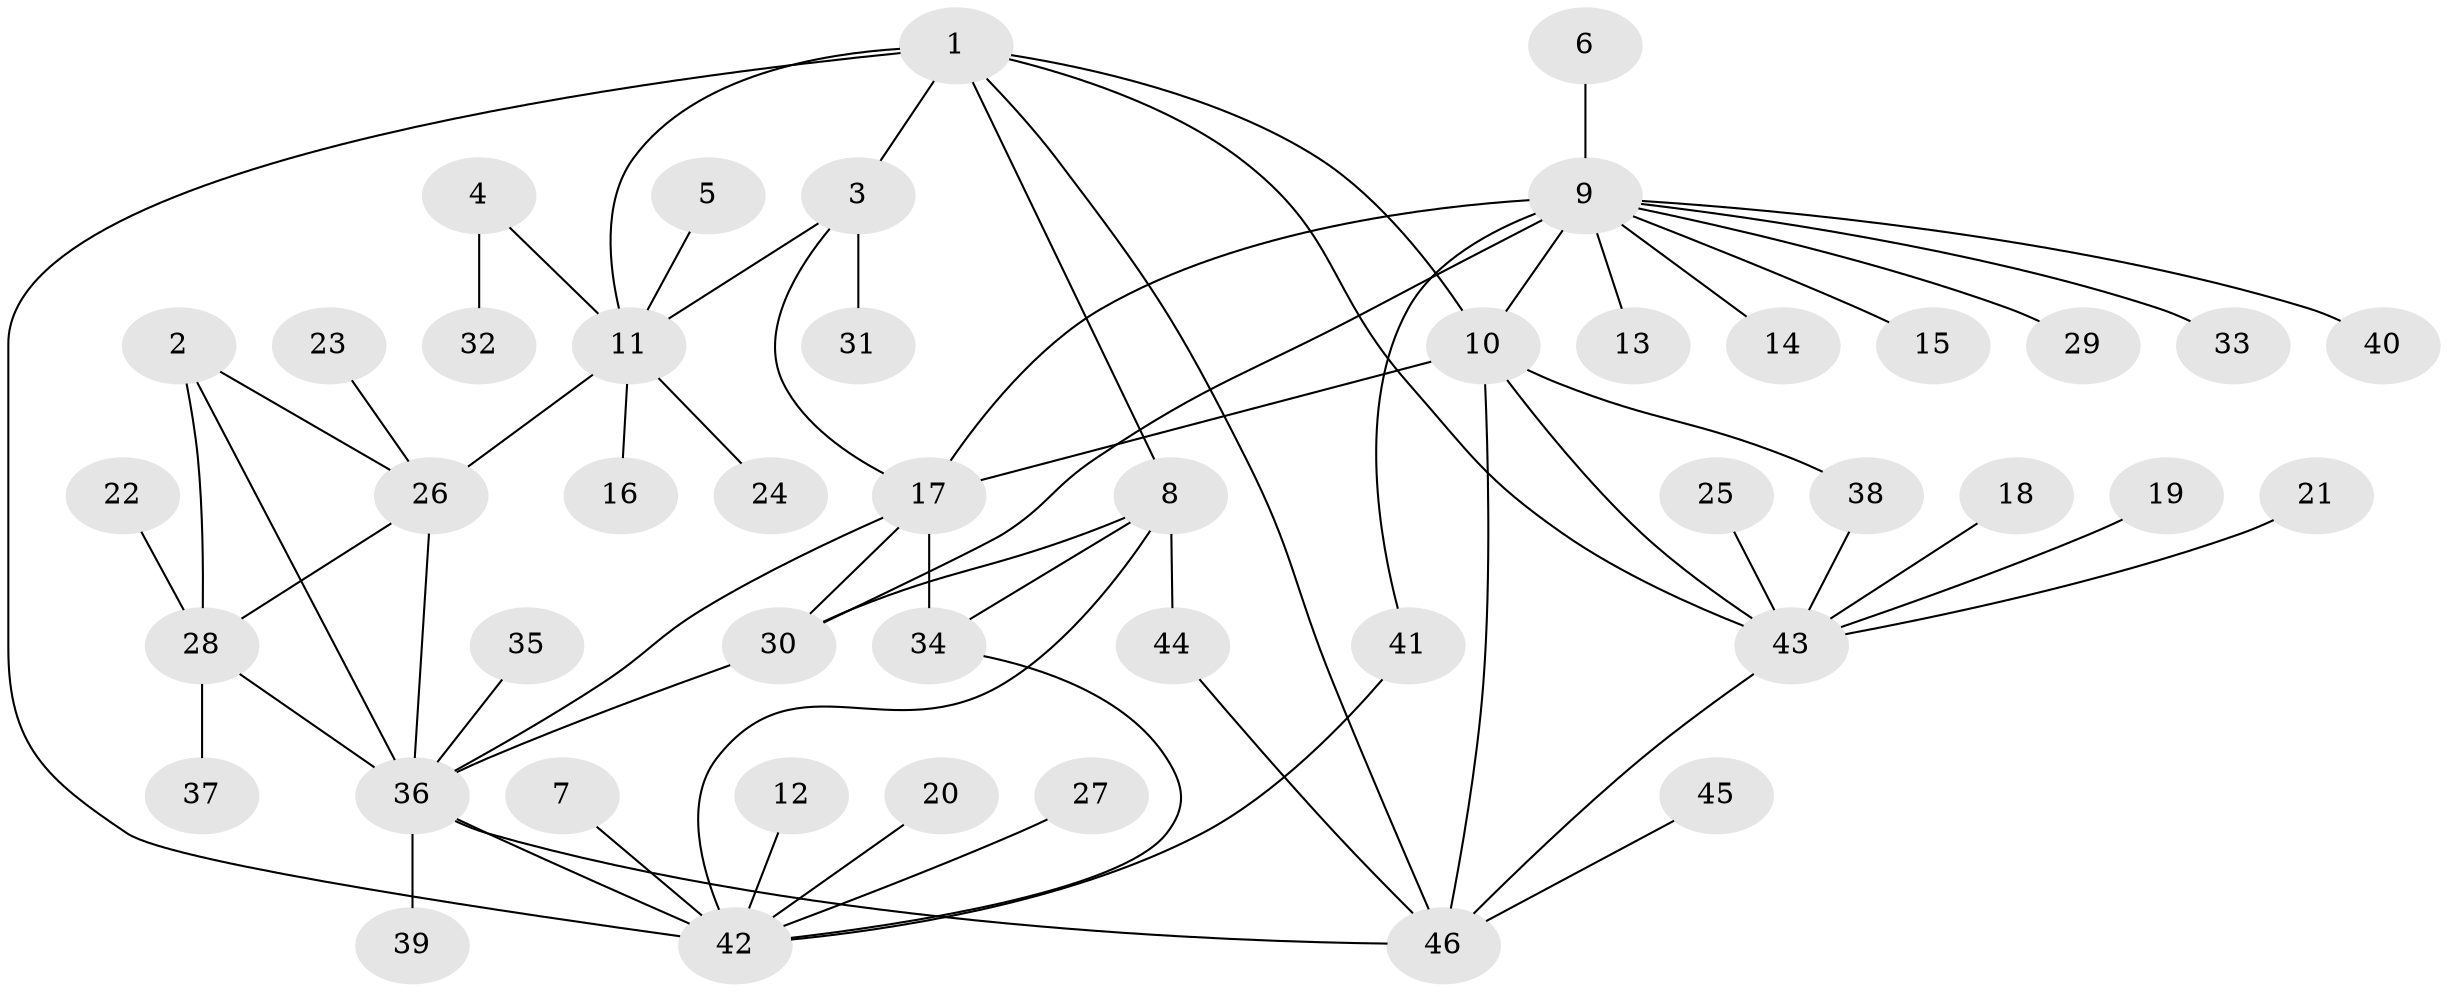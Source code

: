 // original degree distribution, {5: 0.05434782608695652, 3: 0.08695652173913043, 10: 0.021739130434782608, 6: 0.05434782608695652, 12: 0.010869565217391304, 11: 0.021739130434782608, 7: 0.021739130434782608, 8: 0.010869565217391304, 1: 0.5760869565217391, 2: 0.13043478260869565, 4: 0.010869565217391304}
// Generated by graph-tools (version 1.1) at 2025/02/03/09/25 03:02:51]
// undirected, 46 vertices, 66 edges
graph export_dot {
graph [start="1"]
  node [color=gray90,style=filled];
  1;
  2;
  3;
  4;
  5;
  6;
  7;
  8;
  9;
  10;
  11;
  12;
  13;
  14;
  15;
  16;
  17;
  18;
  19;
  20;
  21;
  22;
  23;
  24;
  25;
  26;
  27;
  28;
  29;
  30;
  31;
  32;
  33;
  34;
  35;
  36;
  37;
  38;
  39;
  40;
  41;
  42;
  43;
  44;
  45;
  46;
  1 -- 3 [weight=2.0];
  1 -- 8 [weight=1.0];
  1 -- 10 [weight=1.0];
  1 -- 11 [weight=1.0];
  1 -- 42 [weight=1.0];
  1 -- 43 [weight=1.0];
  1 -- 46 [weight=1.0];
  2 -- 26 [weight=1.0];
  2 -- 28 [weight=1.0];
  2 -- 36 [weight=1.0];
  3 -- 11 [weight=2.0];
  3 -- 17 [weight=1.0];
  3 -- 31 [weight=1.0];
  4 -- 11 [weight=1.0];
  4 -- 32 [weight=1.0];
  5 -- 11 [weight=1.0];
  6 -- 9 [weight=1.0];
  7 -- 42 [weight=1.0];
  8 -- 30 [weight=1.0];
  8 -- 34 [weight=2.0];
  8 -- 42 [weight=2.0];
  8 -- 44 [weight=1.0];
  9 -- 10 [weight=1.0];
  9 -- 13 [weight=1.0];
  9 -- 14 [weight=1.0];
  9 -- 15 [weight=1.0];
  9 -- 17 [weight=2.0];
  9 -- 29 [weight=1.0];
  9 -- 30 [weight=2.0];
  9 -- 33 [weight=1.0];
  9 -- 40 [weight=1.0];
  9 -- 41 [weight=1.0];
  10 -- 17 [weight=1.0];
  10 -- 38 [weight=1.0];
  10 -- 43 [weight=1.0];
  10 -- 46 [weight=1.0];
  11 -- 16 [weight=1.0];
  11 -- 24 [weight=1.0];
  11 -- 26 [weight=1.0];
  12 -- 42 [weight=1.0];
  17 -- 30 [weight=1.0];
  17 -- 34 [weight=1.0];
  17 -- 36 [weight=1.0];
  18 -- 43 [weight=1.0];
  19 -- 43 [weight=1.0];
  20 -- 42 [weight=1.0];
  21 -- 43 [weight=1.0];
  22 -- 28 [weight=1.0];
  23 -- 26 [weight=1.0];
  25 -- 43 [weight=1.0];
  26 -- 28 [weight=1.0];
  26 -- 36 [weight=1.0];
  27 -- 42 [weight=1.0];
  28 -- 36 [weight=1.0];
  28 -- 37 [weight=1.0];
  30 -- 36 [weight=1.0];
  34 -- 42 [weight=1.0];
  35 -- 36 [weight=1.0];
  36 -- 39 [weight=1.0];
  36 -- 42 [weight=1.0];
  36 -- 46 [weight=1.0];
  38 -- 43 [weight=1.0];
  41 -- 42 [weight=1.0];
  43 -- 46 [weight=1.0];
  44 -- 46 [weight=1.0];
  45 -- 46 [weight=1.0];
}
